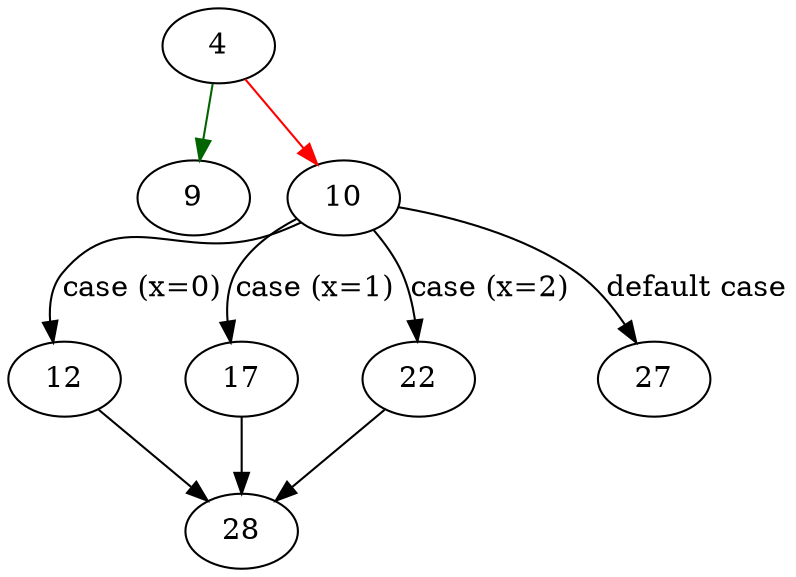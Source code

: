 strict digraph "xlseek" {
	// Node definitions.
	4 [entry=true];
	9;
	10;
	12;
	17;
	22;
	27;
	28;

	// Edge definitions.
	4 -> 9 [
		color=darkgreen
		cond=true
	];
	4 -> 10 [
		color=red
		cond=false
	];
	10 -> 12 [
		cond="case (x=0)"
		label="case (x=0)"
	];
	10 -> 17 [
		cond="case (x=1)"
		label="case (x=1)"
	];
	10 -> 22 [
		cond="case (x=2)"
		label="case (x=2)"
	];
	10 -> 27 [
		cond="default case"
		label="default case"
	];
	12 -> 28;
	17 -> 28;
	22 -> 28;
}